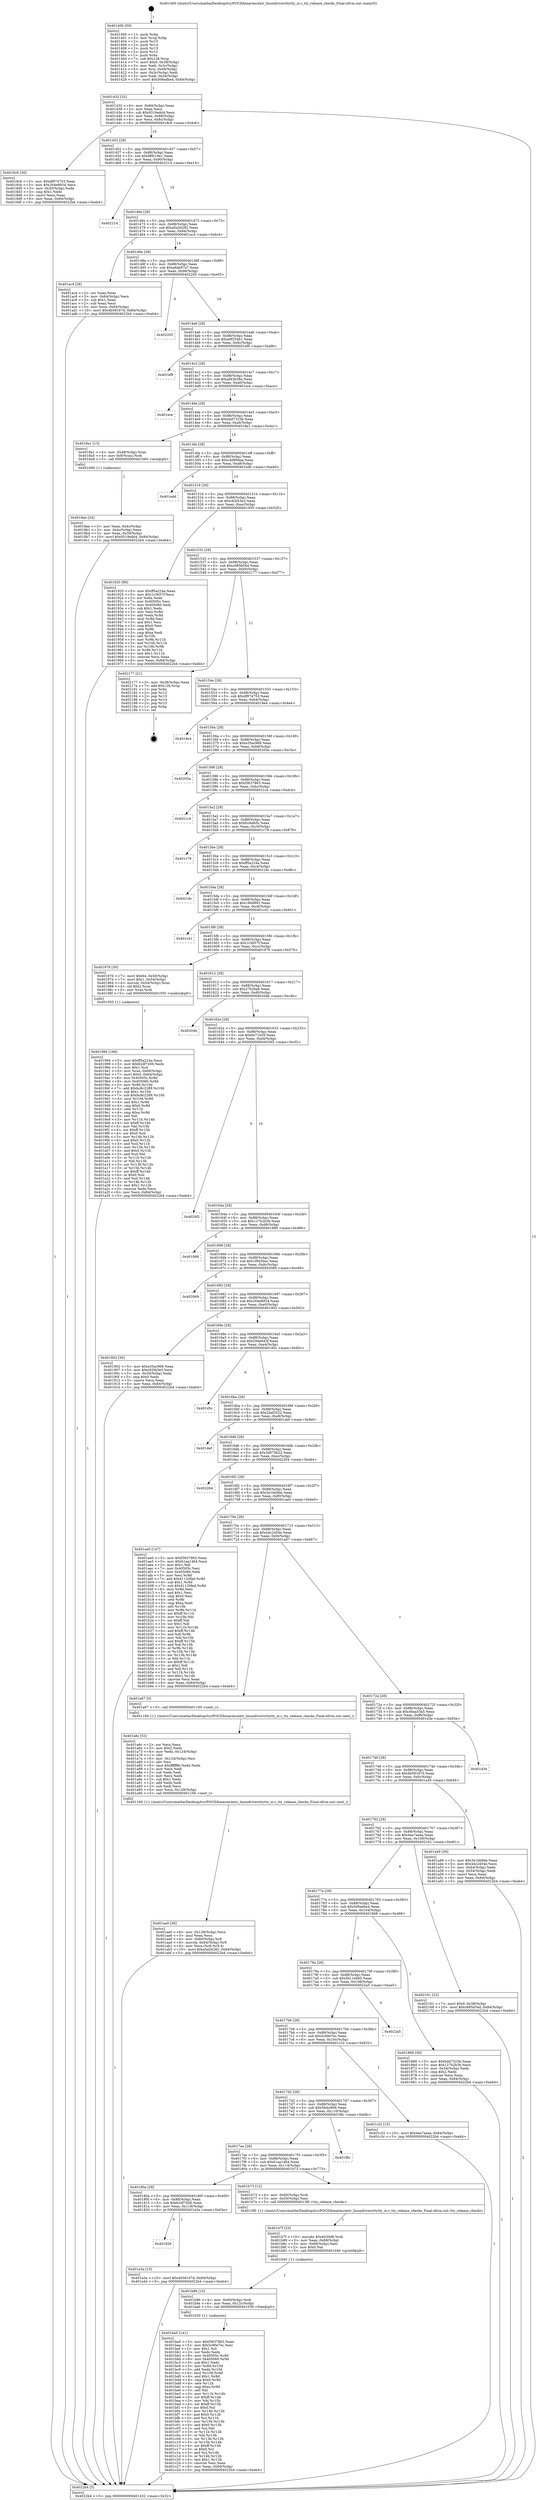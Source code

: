 digraph "0x401400" {
  label = "0x401400 (/mnt/c/Users/mathe/Desktop/tcc/POCII/binaries/extr_linuxdriversttytty_io.c_tty_release_checks_Final-ollvm.out::main(0))"
  labelloc = "t"
  node[shape=record]

  Entry [label="",width=0.3,height=0.3,shape=circle,fillcolor=black,style=filled]
  "0x401432" [label="{
     0x401432 [32]\l
     | [instrs]\l
     &nbsp;&nbsp;0x401432 \<+6\>: mov -0x84(%rbp),%eax\l
     &nbsp;&nbsp;0x401438 \<+2\>: mov %eax,%ecx\l
     &nbsp;&nbsp;0x40143a \<+6\>: sub $0x9319edd4,%ecx\l
     &nbsp;&nbsp;0x401440 \<+6\>: mov %eax,-0x88(%rbp)\l
     &nbsp;&nbsp;0x401446 \<+6\>: mov %ecx,-0x8c(%rbp)\l
     &nbsp;&nbsp;0x40144c \<+6\>: je 00000000004018c6 \<main+0x4c6\>\l
  }"]
  "0x4018c6" [label="{
     0x4018c6 [30]\l
     | [instrs]\l
     &nbsp;&nbsp;0x4018c6 \<+5\>: mov $0xdf974753,%eax\l
     &nbsp;&nbsp;0x4018cb \<+5\>: mov $0x264e8934,%ecx\l
     &nbsp;&nbsp;0x4018d0 \<+3\>: mov -0x30(%rbp),%edx\l
     &nbsp;&nbsp;0x4018d3 \<+3\>: cmp $0x1,%edx\l
     &nbsp;&nbsp;0x4018d6 \<+3\>: cmovl %ecx,%eax\l
     &nbsp;&nbsp;0x4018d9 \<+6\>: mov %eax,-0x84(%rbp)\l
     &nbsp;&nbsp;0x4018df \<+5\>: jmp 00000000004022b4 \<main+0xeb4\>\l
  }"]
  "0x401452" [label="{
     0x401452 [28]\l
     | [instrs]\l
     &nbsp;&nbsp;0x401452 \<+5\>: jmp 0000000000401457 \<main+0x57\>\l
     &nbsp;&nbsp;0x401457 \<+6\>: mov -0x88(%rbp),%eax\l
     &nbsp;&nbsp;0x40145d \<+5\>: sub $0x98fc18e1,%eax\l
     &nbsp;&nbsp;0x401462 \<+6\>: mov %eax,-0x90(%rbp)\l
     &nbsp;&nbsp;0x401468 \<+6\>: je 0000000000402214 \<main+0xe14\>\l
  }"]
  Exit [label="",width=0.3,height=0.3,shape=circle,fillcolor=black,style=filled,peripheries=2]
  "0x402214" [label="{
     0x402214\l
  }", style=dashed]
  "0x40146e" [label="{
     0x40146e [28]\l
     | [instrs]\l
     &nbsp;&nbsp;0x40146e \<+5\>: jmp 0000000000401473 \<main+0x73\>\l
     &nbsp;&nbsp;0x401473 \<+6\>: mov -0x88(%rbp),%eax\l
     &nbsp;&nbsp;0x401479 \<+5\>: sub $0xa5a54282,%eax\l
     &nbsp;&nbsp;0x40147e \<+6\>: mov %eax,-0x94(%rbp)\l
     &nbsp;&nbsp;0x401484 \<+6\>: je 0000000000401ac4 \<main+0x6c4\>\l
  }"]
  "0x401ba5" [label="{
     0x401ba5 [141]\l
     | [instrs]\l
     &nbsp;&nbsp;0x401ba5 \<+5\>: mov $0xf3637863,%eax\l
     &nbsp;&nbsp;0x401baa \<+5\>: mov $0x5c90e7ec,%esi\l
     &nbsp;&nbsp;0x401baf \<+2\>: mov $0x1,%cl\l
     &nbsp;&nbsp;0x401bb1 \<+2\>: xor %edx,%edx\l
     &nbsp;&nbsp;0x401bb3 \<+8\>: mov 0x40505c,%r8d\l
     &nbsp;&nbsp;0x401bbb \<+8\>: mov 0x405060,%r9d\l
     &nbsp;&nbsp;0x401bc3 \<+3\>: sub $0x1,%edx\l
     &nbsp;&nbsp;0x401bc6 \<+3\>: mov %r8d,%r10d\l
     &nbsp;&nbsp;0x401bc9 \<+3\>: add %edx,%r10d\l
     &nbsp;&nbsp;0x401bcc \<+4\>: imul %r10d,%r8d\l
     &nbsp;&nbsp;0x401bd0 \<+4\>: and $0x1,%r8d\l
     &nbsp;&nbsp;0x401bd4 \<+4\>: cmp $0x0,%r8d\l
     &nbsp;&nbsp;0x401bd8 \<+4\>: sete %r11b\l
     &nbsp;&nbsp;0x401bdc \<+4\>: cmp $0xa,%r9d\l
     &nbsp;&nbsp;0x401be0 \<+3\>: setl %bl\l
     &nbsp;&nbsp;0x401be3 \<+3\>: mov %r11b,%r14b\l
     &nbsp;&nbsp;0x401be6 \<+4\>: xor $0xff,%r14b\l
     &nbsp;&nbsp;0x401bea \<+3\>: mov %bl,%r15b\l
     &nbsp;&nbsp;0x401bed \<+4\>: xor $0xff,%r15b\l
     &nbsp;&nbsp;0x401bf1 \<+3\>: xor $0x0,%cl\l
     &nbsp;&nbsp;0x401bf4 \<+3\>: mov %r14b,%r12b\l
     &nbsp;&nbsp;0x401bf7 \<+4\>: and $0x0,%r12b\l
     &nbsp;&nbsp;0x401bfb \<+3\>: and %cl,%r11b\l
     &nbsp;&nbsp;0x401bfe \<+3\>: mov %r15b,%r13b\l
     &nbsp;&nbsp;0x401c01 \<+4\>: and $0x0,%r13b\l
     &nbsp;&nbsp;0x401c05 \<+2\>: and %cl,%bl\l
     &nbsp;&nbsp;0x401c07 \<+3\>: or %r11b,%r12b\l
     &nbsp;&nbsp;0x401c0a \<+3\>: or %bl,%r13b\l
     &nbsp;&nbsp;0x401c0d \<+3\>: xor %r13b,%r12b\l
     &nbsp;&nbsp;0x401c10 \<+3\>: or %r15b,%r14b\l
     &nbsp;&nbsp;0x401c13 \<+4\>: xor $0xff,%r14b\l
     &nbsp;&nbsp;0x401c17 \<+3\>: or $0x0,%cl\l
     &nbsp;&nbsp;0x401c1a \<+3\>: and %cl,%r14b\l
     &nbsp;&nbsp;0x401c1d \<+3\>: or %r14b,%r12b\l
     &nbsp;&nbsp;0x401c20 \<+4\>: test $0x1,%r12b\l
     &nbsp;&nbsp;0x401c24 \<+3\>: cmovne %esi,%eax\l
     &nbsp;&nbsp;0x401c27 \<+6\>: mov %eax,-0x84(%rbp)\l
     &nbsp;&nbsp;0x401c2d \<+5\>: jmp 00000000004022b4 \<main+0xeb4\>\l
  }"]
  "0x401ac4" [label="{
     0x401ac4 [28]\l
     | [instrs]\l
     &nbsp;&nbsp;0x401ac4 \<+2\>: xor %eax,%eax\l
     &nbsp;&nbsp;0x401ac6 \<+3\>: mov -0x64(%rbp),%ecx\l
     &nbsp;&nbsp;0x401ac9 \<+3\>: sub $0x1,%eax\l
     &nbsp;&nbsp;0x401acc \<+2\>: sub %eax,%ecx\l
     &nbsp;&nbsp;0x401ace \<+3\>: mov %ecx,-0x64(%rbp)\l
     &nbsp;&nbsp;0x401ad1 \<+10\>: movl $0x4b58167d,-0x84(%rbp)\l
     &nbsp;&nbsp;0x401adb \<+5\>: jmp 00000000004022b4 \<main+0xeb4\>\l
  }"]
  "0x40148a" [label="{
     0x40148a [28]\l
     | [instrs]\l
     &nbsp;&nbsp;0x40148a \<+5\>: jmp 000000000040148f \<main+0x8f\>\l
     &nbsp;&nbsp;0x40148f \<+6\>: mov -0x88(%rbp),%eax\l
     &nbsp;&nbsp;0x401495 \<+5\>: sub $0xa6ab97a7,%eax\l
     &nbsp;&nbsp;0x40149a \<+6\>: mov %eax,-0x98(%rbp)\l
     &nbsp;&nbsp;0x4014a0 \<+6\>: je 0000000000402205 \<main+0xe05\>\l
  }"]
  "0x401b96" [label="{
     0x401b96 [15]\l
     | [instrs]\l
     &nbsp;&nbsp;0x401b96 \<+4\>: mov -0x60(%rbp),%rdi\l
     &nbsp;&nbsp;0x401b9a \<+6\>: mov %eax,-0x12c(%rbp)\l
     &nbsp;&nbsp;0x401ba0 \<+5\>: call 0000000000401030 \<free@plt\>\l
     | [calls]\l
     &nbsp;&nbsp;0x401030 \{1\} (unknown)\l
  }"]
  "0x402205" [label="{
     0x402205\l
  }", style=dashed]
  "0x4014a6" [label="{
     0x4014a6 [28]\l
     | [instrs]\l
     &nbsp;&nbsp;0x4014a6 \<+5\>: jmp 00000000004014ab \<main+0xab\>\l
     &nbsp;&nbsp;0x4014ab \<+6\>: mov -0x88(%rbp),%eax\l
     &nbsp;&nbsp;0x4014b1 \<+5\>: sub $0xa9f254b1,%eax\l
     &nbsp;&nbsp;0x4014b6 \<+6\>: mov %eax,-0x9c(%rbp)\l
     &nbsp;&nbsp;0x4014bc \<+6\>: je 0000000000401ef9 \<main+0xaf9\>\l
  }"]
  "0x401b7f" [label="{
     0x401b7f [23]\l
     | [instrs]\l
     &nbsp;&nbsp;0x401b7f \<+10\>: movabs $0x4030d6,%rdi\l
     &nbsp;&nbsp;0x401b89 \<+3\>: mov %eax,-0x68(%rbp)\l
     &nbsp;&nbsp;0x401b8c \<+3\>: mov -0x68(%rbp),%esi\l
     &nbsp;&nbsp;0x401b8f \<+2\>: mov $0x0,%al\l
     &nbsp;&nbsp;0x401b91 \<+5\>: call 0000000000401040 \<printf@plt\>\l
     | [calls]\l
     &nbsp;&nbsp;0x401040 \{1\} (unknown)\l
  }"]
  "0x401ef9" [label="{
     0x401ef9\l
  }", style=dashed]
  "0x4014c2" [label="{
     0x4014c2 [28]\l
     | [instrs]\l
     &nbsp;&nbsp;0x4014c2 \<+5\>: jmp 00000000004014c7 \<main+0xc7\>\l
     &nbsp;&nbsp;0x4014c7 \<+6\>: mov -0x88(%rbp),%eax\l
     &nbsp;&nbsp;0x4014cd \<+5\>: sub $0xaf43b39a,%eax\l
     &nbsp;&nbsp;0x4014d2 \<+6\>: mov %eax,-0xa0(%rbp)\l
     &nbsp;&nbsp;0x4014d8 \<+6\>: je 0000000000401ece \<main+0xace\>\l
  }"]
  "0x401aa0" [label="{
     0x401aa0 [36]\l
     | [instrs]\l
     &nbsp;&nbsp;0x401aa0 \<+6\>: mov -0x128(%rbp),%ecx\l
     &nbsp;&nbsp;0x401aa6 \<+3\>: imul %eax,%ecx\l
     &nbsp;&nbsp;0x401aa9 \<+4\>: mov -0x60(%rbp),%r8\l
     &nbsp;&nbsp;0x401aad \<+4\>: movslq -0x64(%rbp),%r9\l
     &nbsp;&nbsp;0x401ab1 \<+4\>: mov %ecx,(%r8,%r9,4)\l
     &nbsp;&nbsp;0x401ab5 \<+10\>: movl $0xa5a54282,-0x84(%rbp)\l
     &nbsp;&nbsp;0x401abf \<+5\>: jmp 00000000004022b4 \<main+0xeb4\>\l
  }"]
  "0x401ece" [label="{
     0x401ece\l
  }", style=dashed]
  "0x4014de" [label="{
     0x4014de [28]\l
     | [instrs]\l
     &nbsp;&nbsp;0x4014de \<+5\>: jmp 00000000004014e3 \<main+0xe3\>\l
     &nbsp;&nbsp;0x4014e3 \<+6\>: mov -0x88(%rbp),%eax\l
     &nbsp;&nbsp;0x4014e9 \<+5\>: sub $0xbdd7323b,%eax\l
     &nbsp;&nbsp;0x4014ee \<+6\>: mov %eax,-0xa4(%rbp)\l
     &nbsp;&nbsp;0x4014f4 \<+6\>: je 00000000004018a1 \<main+0x4a1\>\l
  }"]
  "0x401a6c" [label="{
     0x401a6c [52]\l
     | [instrs]\l
     &nbsp;&nbsp;0x401a6c \<+2\>: xor %ecx,%ecx\l
     &nbsp;&nbsp;0x401a6e \<+5\>: mov $0x2,%edx\l
     &nbsp;&nbsp;0x401a73 \<+6\>: mov %edx,-0x124(%rbp)\l
     &nbsp;&nbsp;0x401a79 \<+1\>: cltd\l
     &nbsp;&nbsp;0x401a7a \<+6\>: mov -0x124(%rbp),%esi\l
     &nbsp;&nbsp;0x401a80 \<+2\>: idiv %esi\l
     &nbsp;&nbsp;0x401a82 \<+6\>: imul $0xfffffffe,%edx,%edx\l
     &nbsp;&nbsp;0x401a88 \<+2\>: mov %ecx,%edi\l
     &nbsp;&nbsp;0x401a8a \<+2\>: sub %edx,%edi\l
     &nbsp;&nbsp;0x401a8c \<+2\>: mov %ecx,%edx\l
     &nbsp;&nbsp;0x401a8e \<+3\>: sub $0x1,%edx\l
     &nbsp;&nbsp;0x401a91 \<+2\>: add %edx,%edi\l
     &nbsp;&nbsp;0x401a93 \<+2\>: sub %edi,%ecx\l
     &nbsp;&nbsp;0x401a95 \<+6\>: mov %ecx,-0x128(%rbp)\l
     &nbsp;&nbsp;0x401a9b \<+5\>: call 0000000000401160 \<next_i\>\l
     | [calls]\l
     &nbsp;&nbsp;0x401160 \{1\} (/mnt/c/Users/mathe/Desktop/tcc/POCII/binaries/extr_linuxdriversttytty_io.c_tty_release_checks_Final-ollvm.out::next_i)\l
  }"]
  "0x4018a1" [label="{
     0x4018a1 [13]\l
     | [instrs]\l
     &nbsp;&nbsp;0x4018a1 \<+4\>: mov -0x48(%rbp),%rax\l
     &nbsp;&nbsp;0x4018a5 \<+4\>: mov 0x8(%rax),%rdi\l
     &nbsp;&nbsp;0x4018a9 \<+5\>: call 0000000000401060 \<atoi@plt\>\l
     | [calls]\l
     &nbsp;&nbsp;0x401060 \{1\} (unknown)\l
  }"]
  "0x4014fa" [label="{
     0x4014fa [28]\l
     | [instrs]\l
     &nbsp;&nbsp;0x4014fa \<+5\>: jmp 00000000004014ff \<main+0xff\>\l
     &nbsp;&nbsp;0x4014ff \<+6\>: mov -0x88(%rbp),%eax\l
     &nbsp;&nbsp;0x401505 \<+5\>: sub $0xc4d99daa,%eax\l
     &nbsp;&nbsp;0x40150a \<+6\>: mov %eax,-0xa8(%rbp)\l
     &nbsp;&nbsp;0x401510 \<+6\>: je 0000000000401edd \<main+0xadd\>\l
  }"]
  "0x401826" [label="{
     0x401826\l
  }", style=dashed]
  "0x401edd" [label="{
     0x401edd\l
  }", style=dashed]
  "0x401516" [label="{
     0x401516 [28]\l
     | [instrs]\l
     &nbsp;&nbsp;0x401516 \<+5\>: jmp 000000000040151b \<main+0x11b\>\l
     &nbsp;&nbsp;0x40151b \<+6\>: mov -0x88(%rbp),%eax\l
     &nbsp;&nbsp;0x401521 \<+5\>: sub $0xc62f43e3,%eax\l
     &nbsp;&nbsp;0x401526 \<+6\>: mov %eax,-0xac(%rbp)\l
     &nbsp;&nbsp;0x40152c \<+6\>: je 0000000000401920 \<main+0x520\>\l
  }"]
  "0x401a3a" [label="{
     0x401a3a [15]\l
     | [instrs]\l
     &nbsp;&nbsp;0x401a3a \<+10\>: movl $0x4b58167d,-0x84(%rbp)\l
     &nbsp;&nbsp;0x401a44 \<+5\>: jmp 00000000004022b4 \<main+0xeb4\>\l
  }"]
  "0x401920" [label="{
     0x401920 [86]\l
     | [instrs]\l
     &nbsp;&nbsp;0x401920 \<+5\>: mov $0xff5a224a,%eax\l
     &nbsp;&nbsp;0x401925 \<+5\>: mov $0x1c3657f,%ecx\l
     &nbsp;&nbsp;0x40192a \<+2\>: xor %edx,%edx\l
     &nbsp;&nbsp;0x40192c \<+7\>: mov 0x40505c,%esi\l
     &nbsp;&nbsp;0x401933 \<+7\>: mov 0x405060,%edi\l
     &nbsp;&nbsp;0x40193a \<+3\>: sub $0x1,%edx\l
     &nbsp;&nbsp;0x40193d \<+3\>: mov %esi,%r8d\l
     &nbsp;&nbsp;0x401940 \<+3\>: add %edx,%r8d\l
     &nbsp;&nbsp;0x401943 \<+4\>: imul %r8d,%esi\l
     &nbsp;&nbsp;0x401947 \<+3\>: and $0x1,%esi\l
     &nbsp;&nbsp;0x40194a \<+3\>: cmp $0x0,%esi\l
     &nbsp;&nbsp;0x40194d \<+4\>: sete %r9b\l
     &nbsp;&nbsp;0x401951 \<+3\>: cmp $0xa,%edi\l
     &nbsp;&nbsp;0x401954 \<+4\>: setl %r10b\l
     &nbsp;&nbsp;0x401958 \<+3\>: mov %r9b,%r11b\l
     &nbsp;&nbsp;0x40195b \<+3\>: and %r10b,%r11b\l
     &nbsp;&nbsp;0x40195e \<+3\>: xor %r10b,%r9b\l
     &nbsp;&nbsp;0x401961 \<+3\>: or %r9b,%r11b\l
     &nbsp;&nbsp;0x401964 \<+4\>: test $0x1,%r11b\l
     &nbsp;&nbsp;0x401968 \<+3\>: cmovne %ecx,%eax\l
     &nbsp;&nbsp;0x40196b \<+6\>: mov %eax,-0x84(%rbp)\l
     &nbsp;&nbsp;0x401971 \<+5\>: jmp 00000000004022b4 \<main+0xeb4\>\l
  }"]
  "0x401532" [label="{
     0x401532 [28]\l
     | [instrs]\l
     &nbsp;&nbsp;0x401532 \<+5\>: jmp 0000000000401537 \<main+0x137\>\l
     &nbsp;&nbsp;0x401537 \<+6\>: mov -0x88(%rbp),%eax\l
     &nbsp;&nbsp;0x40153d \<+5\>: sub $0xc685b54d,%eax\l
     &nbsp;&nbsp;0x401542 \<+6\>: mov %eax,-0xb0(%rbp)\l
     &nbsp;&nbsp;0x401548 \<+6\>: je 0000000000402177 \<main+0xd77\>\l
  }"]
  "0x40180a" [label="{
     0x40180a [28]\l
     | [instrs]\l
     &nbsp;&nbsp;0x40180a \<+5\>: jmp 000000000040180f \<main+0x40f\>\l
     &nbsp;&nbsp;0x40180f \<+6\>: mov -0x88(%rbp),%eax\l
     &nbsp;&nbsp;0x401815 \<+5\>: sub $0x62df7456,%eax\l
     &nbsp;&nbsp;0x40181a \<+6\>: mov %eax,-0x118(%rbp)\l
     &nbsp;&nbsp;0x401820 \<+6\>: je 0000000000401a3a \<main+0x63a\>\l
  }"]
  "0x402177" [label="{
     0x402177 [21]\l
     | [instrs]\l
     &nbsp;&nbsp;0x402177 \<+3\>: mov -0x38(%rbp),%eax\l
     &nbsp;&nbsp;0x40217a \<+7\>: add $0x128,%rsp\l
     &nbsp;&nbsp;0x402181 \<+1\>: pop %rbx\l
     &nbsp;&nbsp;0x402182 \<+2\>: pop %r12\l
     &nbsp;&nbsp;0x402184 \<+2\>: pop %r13\l
     &nbsp;&nbsp;0x402186 \<+2\>: pop %r14\l
     &nbsp;&nbsp;0x402188 \<+2\>: pop %r15\l
     &nbsp;&nbsp;0x40218a \<+1\>: pop %rbp\l
     &nbsp;&nbsp;0x40218b \<+1\>: ret\l
  }"]
  "0x40154e" [label="{
     0x40154e [28]\l
     | [instrs]\l
     &nbsp;&nbsp;0x40154e \<+5\>: jmp 0000000000401553 \<main+0x153\>\l
     &nbsp;&nbsp;0x401553 \<+6\>: mov -0x88(%rbp),%eax\l
     &nbsp;&nbsp;0x401559 \<+5\>: sub $0xdf974753,%eax\l
     &nbsp;&nbsp;0x40155e \<+6\>: mov %eax,-0xb4(%rbp)\l
     &nbsp;&nbsp;0x401564 \<+6\>: je 00000000004018e4 \<main+0x4e4\>\l
  }"]
  "0x401b73" [label="{
     0x401b73 [12]\l
     | [instrs]\l
     &nbsp;&nbsp;0x401b73 \<+4\>: mov -0x60(%rbp),%rdi\l
     &nbsp;&nbsp;0x401b77 \<+3\>: mov -0x50(%rbp),%esi\l
     &nbsp;&nbsp;0x401b7a \<+5\>: call 00000000004013f0 \<tty_release_checks\>\l
     | [calls]\l
     &nbsp;&nbsp;0x4013f0 \{1\} (/mnt/c/Users/mathe/Desktop/tcc/POCII/binaries/extr_linuxdriversttytty_io.c_tty_release_checks_Final-ollvm.out::tty_release_checks)\l
  }"]
  "0x4018e4" [label="{
     0x4018e4\l
  }", style=dashed]
  "0x40156a" [label="{
     0x40156a [28]\l
     | [instrs]\l
     &nbsp;&nbsp;0x40156a \<+5\>: jmp 000000000040156f \<main+0x16f\>\l
     &nbsp;&nbsp;0x40156f \<+6\>: mov -0x88(%rbp),%eax\l
     &nbsp;&nbsp;0x401575 \<+5\>: sub $0xe35ac968,%eax\l
     &nbsp;&nbsp;0x40157a \<+6\>: mov %eax,-0xb8(%rbp)\l
     &nbsp;&nbsp;0x401580 \<+6\>: je 000000000040205a \<main+0xc5a\>\l
  }"]
  "0x4017ee" [label="{
     0x4017ee [28]\l
     | [instrs]\l
     &nbsp;&nbsp;0x4017ee \<+5\>: jmp 00000000004017f3 \<main+0x3f3\>\l
     &nbsp;&nbsp;0x4017f3 \<+6\>: mov -0x88(%rbp),%eax\l
     &nbsp;&nbsp;0x4017f9 \<+5\>: sub $0x61aa1464,%eax\l
     &nbsp;&nbsp;0x4017fe \<+6\>: mov %eax,-0x114(%rbp)\l
     &nbsp;&nbsp;0x401804 \<+6\>: je 0000000000401b73 \<main+0x773\>\l
  }"]
  "0x40205a" [label="{
     0x40205a\l
  }", style=dashed]
  "0x401586" [label="{
     0x401586 [28]\l
     | [instrs]\l
     &nbsp;&nbsp;0x401586 \<+5\>: jmp 000000000040158b \<main+0x18b\>\l
     &nbsp;&nbsp;0x40158b \<+6\>: mov -0x88(%rbp),%eax\l
     &nbsp;&nbsp;0x401591 \<+5\>: sub $0xf3637863,%eax\l
     &nbsp;&nbsp;0x401596 \<+6\>: mov %eax,-0xbc(%rbp)\l
     &nbsp;&nbsp;0x40159c \<+6\>: je 00000000004021c4 \<main+0xdc4\>\l
  }"]
  "0x401f8c" [label="{
     0x401f8c\l
  }", style=dashed]
  "0x4021c4" [label="{
     0x4021c4\l
  }", style=dashed]
  "0x4015a2" [label="{
     0x4015a2 [28]\l
     | [instrs]\l
     &nbsp;&nbsp;0x4015a2 \<+5\>: jmp 00000000004015a7 \<main+0x1a7\>\l
     &nbsp;&nbsp;0x4015a7 \<+6\>: mov -0x88(%rbp),%eax\l
     &nbsp;&nbsp;0x4015ad \<+5\>: sub $0xfcc6db5c,%eax\l
     &nbsp;&nbsp;0x4015b2 \<+6\>: mov %eax,-0xc0(%rbp)\l
     &nbsp;&nbsp;0x4015b8 \<+6\>: je 0000000000401c79 \<main+0x879\>\l
  }"]
  "0x4017d2" [label="{
     0x4017d2 [28]\l
     | [instrs]\l
     &nbsp;&nbsp;0x4017d2 \<+5\>: jmp 00000000004017d7 \<main+0x3d7\>\l
     &nbsp;&nbsp;0x4017d7 \<+6\>: mov -0x88(%rbp),%eax\l
     &nbsp;&nbsp;0x4017dd \<+5\>: sub $0x5fa4c806,%eax\l
     &nbsp;&nbsp;0x4017e2 \<+6\>: mov %eax,-0x110(%rbp)\l
     &nbsp;&nbsp;0x4017e8 \<+6\>: je 0000000000401f8c \<main+0xb8c\>\l
  }"]
  "0x401c79" [label="{
     0x401c79\l
  }", style=dashed]
  "0x4015be" [label="{
     0x4015be [28]\l
     | [instrs]\l
     &nbsp;&nbsp;0x4015be \<+5\>: jmp 00000000004015c3 \<main+0x1c3\>\l
     &nbsp;&nbsp;0x4015c3 \<+6\>: mov -0x88(%rbp),%eax\l
     &nbsp;&nbsp;0x4015c9 \<+5\>: sub $0xff5a224a,%eax\l
     &nbsp;&nbsp;0x4015ce \<+6\>: mov %eax,-0xc4(%rbp)\l
     &nbsp;&nbsp;0x4015d4 \<+6\>: je 000000000040218c \<main+0xd8c\>\l
  }"]
  "0x401c32" [label="{
     0x401c32 [15]\l
     | [instrs]\l
     &nbsp;&nbsp;0x401c32 \<+10\>: movl $0x4ea7aeea,-0x84(%rbp)\l
     &nbsp;&nbsp;0x401c3c \<+5\>: jmp 00000000004022b4 \<main+0xeb4\>\l
  }"]
  "0x40218c" [label="{
     0x40218c\l
  }", style=dashed]
  "0x4015da" [label="{
     0x4015da [28]\l
     | [instrs]\l
     &nbsp;&nbsp;0x4015da \<+5\>: jmp 00000000004015df \<main+0x1df\>\l
     &nbsp;&nbsp;0x4015df \<+6\>: mov -0x88(%rbp),%eax\l
     &nbsp;&nbsp;0x4015e5 \<+5\>: sub $0x186d891,%eax\l
     &nbsp;&nbsp;0x4015ea \<+6\>: mov %eax,-0xc8(%rbp)\l
     &nbsp;&nbsp;0x4015f0 \<+6\>: je 0000000000401c41 \<main+0x841\>\l
  }"]
  "0x4017b6" [label="{
     0x4017b6 [28]\l
     | [instrs]\l
     &nbsp;&nbsp;0x4017b6 \<+5\>: jmp 00000000004017bb \<main+0x3bb\>\l
     &nbsp;&nbsp;0x4017bb \<+6\>: mov -0x88(%rbp),%eax\l
     &nbsp;&nbsp;0x4017c1 \<+5\>: sub $0x5c90e7ec,%eax\l
     &nbsp;&nbsp;0x4017c6 \<+6\>: mov %eax,-0x10c(%rbp)\l
     &nbsp;&nbsp;0x4017cc \<+6\>: je 0000000000401c32 \<main+0x832\>\l
  }"]
  "0x401c41" [label="{
     0x401c41\l
  }", style=dashed]
  "0x4015f6" [label="{
     0x4015f6 [28]\l
     | [instrs]\l
     &nbsp;&nbsp;0x4015f6 \<+5\>: jmp 00000000004015fb \<main+0x1fb\>\l
     &nbsp;&nbsp;0x4015fb \<+6\>: mov -0x88(%rbp),%eax\l
     &nbsp;&nbsp;0x401601 \<+5\>: sub $0x1c3657f,%eax\l
     &nbsp;&nbsp;0x401606 \<+6\>: mov %eax,-0xcc(%rbp)\l
     &nbsp;&nbsp;0x40160c \<+6\>: je 0000000000401976 \<main+0x576\>\l
  }"]
  "0x4022a5" [label="{
     0x4022a5\l
  }", style=dashed]
  "0x401976" [label="{
     0x401976 [30]\l
     | [instrs]\l
     &nbsp;&nbsp;0x401976 \<+7\>: movl $0x64,-0x50(%rbp)\l
     &nbsp;&nbsp;0x40197d \<+7\>: movl $0x1,-0x54(%rbp)\l
     &nbsp;&nbsp;0x401984 \<+4\>: movslq -0x54(%rbp),%rax\l
     &nbsp;&nbsp;0x401988 \<+4\>: shl $0x2,%rax\l
     &nbsp;&nbsp;0x40198c \<+3\>: mov %rax,%rdi\l
     &nbsp;&nbsp;0x40198f \<+5\>: call 0000000000401050 \<malloc@plt\>\l
     | [calls]\l
     &nbsp;&nbsp;0x401050 \{1\} (unknown)\l
  }"]
  "0x401612" [label="{
     0x401612 [28]\l
     | [instrs]\l
     &nbsp;&nbsp;0x401612 \<+5\>: jmp 0000000000401617 \<main+0x217\>\l
     &nbsp;&nbsp;0x401617 \<+6\>: mov -0x88(%rbp),%eax\l
     &nbsp;&nbsp;0x40161d \<+5\>: sub $0x27b26a6,%eax\l
     &nbsp;&nbsp;0x401622 \<+6\>: mov %eax,-0xd0(%rbp)\l
     &nbsp;&nbsp;0x401628 \<+6\>: je 000000000040204b \<main+0xc4b\>\l
  }"]
  "0x401994" [label="{
     0x401994 [166]\l
     | [instrs]\l
     &nbsp;&nbsp;0x401994 \<+5\>: mov $0xff5a224a,%ecx\l
     &nbsp;&nbsp;0x401999 \<+5\>: mov $0x62df7456,%edx\l
     &nbsp;&nbsp;0x40199e \<+3\>: mov $0x1,%sil\l
     &nbsp;&nbsp;0x4019a1 \<+4\>: mov %rax,-0x60(%rbp)\l
     &nbsp;&nbsp;0x4019a5 \<+7\>: movl $0x0,-0x64(%rbp)\l
     &nbsp;&nbsp;0x4019ac \<+8\>: mov 0x40505c,%r8d\l
     &nbsp;&nbsp;0x4019b4 \<+8\>: mov 0x405060,%r9d\l
     &nbsp;&nbsp;0x4019bc \<+3\>: mov %r8d,%r10d\l
     &nbsp;&nbsp;0x4019bf \<+7\>: add $0xbc8c2289,%r10d\l
     &nbsp;&nbsp;0x4019c6 \<+4\>: sub $0x1,%r10d\l
     &nbsp;&nbsp;0x4019ca \<+7\>: sub $0xbc8c2289,%r10d\l
     &nbsp;&nbsp;0x4019d1 \<+4\>: imul %r10d,%r8d\l
     &nbsp;&nbsp;0x4019d5 \<+4\>: and $0x1,%r8d\l
     &nbsp;&nbsp;0x4019d9 \<+4\>: cmp $0x0,%r8d\l
     &nbsp;&nbsp;0x4019dd \<+4\>: sete %r11b\l
     &nbsp;&nbsp;0x4019e1 \<+4\>: cmp $0xa,%r9d\l
     &nbsp;&nbsp;0x4019e5 \<+3\>: setl %bl\l
     &nbsp;&nbsp;0x4019e8 \<+3\>: mov %r11b,%r14b\l
     &nbsp;&nbsp;0x4019eb \<+4\>: xor $0xff,%r14b\l
     &nbsp;&nbsp;0x4019ef \<+3\>: mov %bl,%r15b\l
     &nbsp;&nbsp;0x4019f2 \<+4\>: xor $0xff,%r15b\l
     &nbsp;&nbsp;0x4019f6 \<+4\>: xor $0x0,%sil\l
     &nbsp;&nbsp;0x4019fa \<+3\>: mov %r14b,%r12b\l
     &nbsp;&nbsp;0x4019fd \<+4\>: and $0x0,%r12b\l
     &nbsp;&nbsp;0x401a01 \<+3\>: and %sil,%r11b\l
     &nbsp;&nbsp;0x401a04 \<+3\>: mov %r15b,%r13b\l
     &nbsp;&nbsp;0x401a07 \<+4\>: and $0x0,%r13b\l
     &nbsp;&nbsp;0x401a0b \<+3\>: and %sil,%bl\l
     &nbsp;&nbsp;0x401a0e \<+3\>: or %r11b,%r12b\l
     &nbsp;&nbsp;0x401a11 \<+3\>: or %bl,%r13b\l
     &nbsp;&nbsp;0x401a14 \<+3\>: xor %r13b,%r12b\l
     &nbsp;&nbsp;0x401a17 \<+3\>: or %r15b,%r14b\l
     &nbsp;&nbsp;0x401a1a \<+4\>: xor $0xff,%r14b\l
     &nbsp;&nbsp;0x401a1e \<+4\>: or $0x0,%sil\l
     &nbsp;&nbsp;0x401a22 \<+3\>: and %sil,%r14b\l
     &nbsp;&nbsp;0x401a25 \<+3\>: or %r14b,%r12b\l
     &nbsp;&nbsp;0x401a28 \<+4\>: test $0x1,%r12b\l
     &nbsp;&nbsp;0x401a2c \<+3\>: cmovne %edx,%ecx\l
     &nbsp;&nbsp;0x401a2f \<+6\>: mov %ecx,-0x84(%rbp)\l
     &nbsp;&nbsp;0x401a35 \<+5\>: jmp 00000000004022b4 \<main+0xeb4\>\l
  }"]
  "0x40204b" [label="{
     0x40204b\l
  }", style=dashed]
  "0x40162e" [label="{
     0x40162e [28]\l
     | [instrs]\l
     &nbsp;&nbsp;0x40162e \<+5\>: jmp 0000000000401633 \<main+0x233\>\l
     &nbsp;&nbsp;0x401633 \<+6\>: mov -0x88(%rbp),%eax\l
     &nbsp;&nbsp;0x401639 \<+5\>: sub $0x6e71b59,%eax\l
     &nbsp;&nbsp;0x40163e \<+6\>: mov %eax,-0xd4(%rbp)\l
     &nbsp;&nbsp;0x401644 \<+6\>: je 00000000004020f2 \<main+0xcf2\>\l
  }"]
  "0x4018ae" [label="{
     0x4018ae [24]\l
     | [instrs]\l
     &nbsp;&nbsp;0x4018ae \<+3\>: mov %eax,-0x4c(%rbp)\l
     &nbsp;&nbsp;0x4018b1 \<+3\>: mov -0x4c(%rbp),%eax\l
     &nbsp;&nbsp;0x4018b4 \<+3\>: mov %eax,-0x30(%rbp)\l
     &nbsp;&nbsp;0x4018b7 \<+10\>: movl $0x9319edd4,-0x84(%rbp)\l
     &nbsp;&nbsp;0x4018c1 \<+5\>: jmp 00000000004022b4 \<main+0xeb4\>\l
  }"]
  "0x4020f2" [label="{
     0x4020f2\l
  }", style=dashed]
  "0x40164a" [label="{
     0x40164a [28]\l
     | [instrs]\l
     &nbsp;&nbsp;0x40164a \<+5\>: jmp 000000000040164f \<main+0x24f\>\l
     &nbsp;&nbsp;0x40164f \<+6\>: mov -0x88(%rbp),%eax\l
     &nbsp;&nbsp;0x401655 \<+5\>: sub $0x127b2b3b,%eax\l
     &nbsp;&nbsp;0x40165a \<+6\>: mov %eax,-0xd8(%rbp)\l
     &nbsp;&nbsp;0x401660 \<+6\>: je 0000000000401886 \<main+0x486\>\l
  }"]
  "0x401400" [label="{
     0x401400 [50]\l
     | [instrs]\l
     &nbsp;&nbsp;0x401400 \<+1\>: push %rbp\l
     &nbsp;&nbsp;0x401401 \<+3\>: mov %rsp,%rbp\l
     &nbsp;&nbsp;0x401404 \<+2\>: push %r15\l
     &nbsp;&nbsp;0x401406 \<+2\>: push %r14\l
     &nbsp;&nbsp;0x401408 \<+2\>: push %r13\l
     &nbsp;&nbsp;0x40140a \<+2\>: push %r12\l
     &nbsp;&nbsp;0x40140c \<+1\>: push %rbx\l
     &nbsp;&nbsp;0x40140d \<+7\>: sub $0x128,%rsp\l
     &nbsp;&nbsp;0x401414 \<+7\>: movl $0x0,-0x38(%rbp)\l
     &nbsp;&nbsp;0x40141b \<+3\>: mov %edi,-0x3c(%rbp)\l
     &nbsp;&nbsp;0x40141e \<+4\>: mov %rsi,-0x48(%rbp)\l
     &nbsp;&nbsp;0x401422 \<+3\>: mov -0x3c(%rbp),%edi\l
     &nbsp;&nbsp;0x401425 \<+3\>: mov %edi,-0x34(%rbp)\l
     &nbsp;&nbsp;0x401428 \<+10\>: movl $0x506edbe4,-0x84(%rbp)\l
  }"]
  "0x401886" [label="{
     0x401886\l
  }", style=dashed]
  "0x401666" [label="{
     0x401666 [28]\l
     | [instrs]\l
     &nbsp;&nbsp;0x401666 \<+5\>: jmp 000000000040166b \<main+0x26b\>\l
     &nbsp;&nbsp;0x40166b \<+6\>: mov -0x88(%rbp),%eax\l
     &nbsp;&nbsp;0x401671 \<+5\>: sub $0x1f945bac,%eax\l
     &nbsp;&nbsp;0x401676 \<+6\>: mov %eax,-0xdc(%rbp)\l
     &nbsp;&nbsp;0x40167c \<+6\>: je 0000000000402069 \<main+0xc69\>\l
  }"]
  "0x4022b4" [label="{
     0x4022b4 [5]\l
     | [instrs]\l
     &nbsp;&nbsp;0x4022b4 \<+5\>: jmp 0000000000401432 \<main+0x32\>\l
  }"]
  "0x402069" [label="{
     0x402069\l
  }", style=dashed]
  "0x401682" [label="{
     0x401682 [28]\l
     | [instrs]\l
     &nbsp;&nbsp;0x401682 \<+5\>: jmp 0000000000401687 \<main+0x287\>\l
     &nbsp;&nbsp;0x401687 \<+6\>: mov -0x88(%rbp),%eax\l
     &nbsp;&nbsp;0x40168d \<+5\>: sub $0x264e8934,%eax\l
     &nbsp;&nbsp;0x401692 \<+6\>: mov %eax,-0xe0(%rbp)\l
     &nbsp;&nbsp;0x401698 \<+6\>: je 0000000000401902 \<main+0x502\>\l
  }"]
  "0x40179a" [label="{
     0x40179a [28]\l
     | [instrs]\l
     &nbsp;&nbsp;0x40179a \<+5\>: jmp 000000000040179f \<main+0x39f\>\l
     &nbsp;&nbsp;0x40179f \<+6\>: mov -0x88(%rbp),%eax\l
     &nbsp;&nbsp;0x4017a5 \<+5\>: sub $0x5b11eb60,%eax\l
     &nbsp;&nbsp;0x4017aa \<+6\>: mov %eax,-0x108(%rbp)\l
     &nbsp;&nbsp;0x4017b0 \<+6\>: je 00000000004022a5 \<main+0xea5\>\l
  }"]
  "0x401902" [label="{
     0x401902 [30]\l
     | [instrs]\l
     &nbsp;&nbsp;0x401902 \<+5\>: mov $0xe35ac968,%eax\l
     &nbsp;&nbsp;0x401907 \<+5\>: mov $0xc62f43e3,%ecx\l
     &nbsp;&nbsp;0x40190c \<+3\>: mov -0x30(%rbp),%edx\l
     &nbsp;&nbsp;0x40190f \<+3\>: cmp $0x0,%edx\l
     &nbsp;&nbsp;0x401912 \<+3\>: cmove %ecx,%eax\l
     &nbsp;&nbsp;0x401915 \<+6\>: mov %eax,-0x84(%rbp)\l
     &nbsp;&nbsp;0x40191b \<+5\>: jmp 00000000004022b4 \<main+0xeb4\>\l
  }"]
  "0x40169e" [label="{
     0x40169e [28]\l
     | [instrs]\l
     &nbsp;&nbsp;0x40169e \<+5\>: jmp 00000000004016a3 \<main+0x2a3\>\l
     &nbsp;&nbsp;0x4016a3 \<+6\>: mov -0x88(%rbp),%eax\l
     &nbsp;&nbsp;0x4016a9 \<+5\>: sub $0x294e643f,%eax\l
     &nbsp;&nbsp;0x4016ae \<+6\>: mov %eax,-0xe4(%rbp)\l
     &nbsp;&nbsp;0x4016b4 \<+6\>: je 0000000000401d5c \<main+0x95c\>\l
  }"]
  "0x401868" [label="{
     0x401868 [30]\l
     | [instrs]\l
     &nbsp;&nbsp;0x401868 \<+5\>: mov $0xbdd7323b,%eax\l
     &nbsp;&nbsp;0x40186d \<+5\>: mov $0x127b2b3b,%ecx\l
     &nbsp;&nbsp;0x401872 \<+3\>: mov -0x34(%rbp),%edx\l
     &nbsp;&nbsp;0x401875 \<+3\>: cmp $0x2,%edx\l
     &nbsp;&nbsp;0x401878 \<+3\>: cmovne %ecx,%eax\l
     &nbsp;&nbsp;0x40187b \<+6\>: mov %eax,-0x84(%rbp)\l
     &nbsp;&nbsp;0x401881 \<+5\>: jmp 00000000004022b4 \<main+0xeb4\>\l
  }"]
  "0x401d5c" [label="{
     0x401d5c\l
  }", style=dashed]
  "0x4016ba" [label="{
     0x4016ba [28]\l
     | [instrs]\l
     &nbsp;&nbsp;0x4016ba \<+5\>: jmp 00000000004016bf \<main+0x2bf\>\l
     &nbsp;&nbsp;0x4016bf \<+6\>: mov -0x88(%rbp),%eax\l
     &nbsp;&nbsp;0x4016c5 \<+5\>: sub $0x2daf3522,%eax\l
     &nbsp;&nbsp;0x4016ca \<+6\>: mov %eax,-0xe8(%rbp)\l
     &nbsp;&nbsp;0x4016d0 \<+6\>: je 0000000000401def \<main+0x9ef\>\l
  }"]
  "0x40177e" [label="{
     0x40177e [28]\l
     | [instrs]\l
     &nbsp;&nbsp;0x40177e \<+5\>: jmp 0000000000401783 \<main+0x383\>\l
     &nbsp;&nbsp;0x401783 \<+6\>: mov -0x88(%rbp),%eax\l
     &nbsp;&nbsp;0x401789 \<+5\>: sub $0x506edbe4,%eax\l
     &nbsp;&nbsp;0x40178e \<+6\>: mov %eax,-0x104(%rbp)\l
     &nbsp;&nbsp;0x401794 \<+6\>: je 0000000000401868 \<main+0x468\>\l
  }"]
  "0x401def" [label="{
     0x401def\l
  }", style=dashed]
  "0x4016d6" [label="{
     0x4016d6 [28]\l
     | [instrs]\l
     &nbsp;&nbsp;0x4016d6 \<+5\>: jmp 00000000004016db \<main+0x2db\>\l
     &nbsp;&nbsp;0x4016db \<+6\>: mov -0x88(%rbp),%eax\l
     &nbsp;&nbsp;0x4016e1 \<+5\>: sub $0x3d070b22,%eax\l
     &nbsp;&nbsp;0x4016e6 \<+6\>: mov %eax,-0xec(%rbp)\l
     &nbsp;&nbsp;0x4016ec \<+6\>: je 0000000000402264 \<main+0xe64\>\l
  }"]
  "0x402161" [label="{
     0x402161 [22]\l
     | [instrs]\l
     &nbsp;&nbsp;0x402161 \<+7\>: movl $0x0,-0x38(%rbp)\l
     &nbsp;&nbsp;0x402168 \<+10\>: movl $0xc685b54d,-0x84(%rbp)\l
     &nbsp;&nbsp;0x402172 \<+5\>: jmp 00000000004022b4 \<main+0xeb4\>\l
  }"]
  "0x402264" [label="{
     0x402264\l
  }", style=dashed]
  "0x4016f2" [label="{
     0x4016f2 [28]\l
     | [instrs]\l
     &nbsp;&nbsp;0x4016f2 \<+5\>: jmp 00000000004016f7 \<main+0x2f7\>\l
     &nbsp;&nbsp;0x4016f7 \<+6\>: mov -0x88(%rbp),%eax\l
     &nbsp;&nbsp;0x4016fd \<+5\>: sub $0x3e1bb9de,%eax\l
     &nbsp;&nbsp;0x401702 \<+6\>: mov %eax,-0xf0(%rbp)\l
     &nbsp;&nbsp;0x401708 \<+6\>: je 0000000000401ae0 \<main+0x6e0\>\l
  }"]
  "0x401762" [label="{
     0x401762 [28]\l
     | [instrs]\l
     &nbsp;&nbsp;0x401762 \<+5\>: jmp 0000000000401767 \<main+0x367\>\l
     &nbsp;&nbsp;0x401767 \<+6\>: mov -0x88(%rbp),%eax\l
     &nbsp;&nbsp;0x40176d \<+5\>: sub $0x4ea7aeea,%eax\l
     &nbsp;&nbsp;0x401772 \<+6\>: mov %eax,-0x100(%rbp)\l
     &nbsp;&nbsp;0x401778 \<+6\>: je 0000000000402161 \<main+0xd61\>\l
  }"]
  "0x401ae0" [label="{
     0x401ae0 [147]\l
     | [instrs]\l
     &nbsp;&nbsp;0x401ae0 \<+5\>: mov $0xf3637863,%eax\l
     &nbsp;&nbsp;0x401ae5 \<+5\>: mov $0x61aa1464,%ecx\l
     &nbsp;&nbsp;0x401aea \<+2\>: mov $0x1,%dl\l
     &nbsp;&nbsp;0x401aec \<+7\>: mov 0x40505c,%esi\l
     &nbsp;&nbsp;0x401af3 \<+7\>: mov 0x405060,%edi\l
     &nbsp;&nbsp;0x401afa \<+3\>: mov %esi,%r8d\l
     &nbsp;&nbsp;0x401afd \<+7\>: add $0x41120fad,%r8d\l
     &nbsp;&nbsp;0x401b04 \<+4\>: sub $0x1,%r8d\l
     &nbsp;&nbsp;0x401b08 \<+7\>: sub $0x41120fad,%r8d\l
     &nbsp;&nbsp;0x401b0f \<+4\>: imul %r8d,%esi\l
     &nbsp;&nbsp;0x401b13 \<+3\>: and $0x1,%esi\l
     &nbsp;&nbsp;0x401b16 \<+3\>: cmp $0x0,%esi\l
     &nbsp;&nbsp;0x401b19 \<+4\>: sete %r9b\l
     &nbsp;&nbsp;0x401b1d \<+3\>: cmp $0xa,%edi\l
     &nbsp;&nbsp;0x401b20 \<+4\>: setl %r10b\l
     &nbsp;&nbsp;0x401b24 \<+3\>: mov %r9b,%r11b\l
     &nbsp;&nbsp;0x401b27 \<+4\>: xor $0xff,%r11b\l
     &nbsp;&nbsp;0x401b2b \<+3\>: mov %r10b,%bl\l
     &nbsp;&nbsp;0x401b2e \<+3\>: xor $0xff,%bl\l
     &nbsp;&nbsp;0x401b31 \<+3\>: xor $0x1,%dl\l
     &nbsp;&nbsp;0x401b34 \<+3\>: mov %r11b,%r14b\l
     &nbsp;&nbsp;0x401b37 \<+4\>: and $0xff,%r14b\l
     &nbsp;&nbsp;0x401b3b \<+3\>: and %dl,%r9b\l
     &nbsp;&nbsp;0x401b3e \<+3\>: mov %bl,%r15b\l
     &nbsp;&nbsp;0x401b41 \<+4\>: and $0xff,%r15b\l
     &nbsp;&nbsp;0x401b45 \<+3\>: and %dl,%r10b\l
     &nbsp;&nbsp;0x401b48 \<+3\>: or %r9b,%r14b\l
     &nbsp;&nbsp;0x401b4b \<+3\>: or %r10b,%r15b\l
     &nbsp;&nbsp;0x401b4e \<+3\>: xor %r15b,%r14b\l
     &nbsp;&nbsp;0x401b51 \<+3\>: or %bl,%r11b\l
     &nbsp;&nbsp;0x401b54 \<+4\>: xor $0xff,%r11b\l
     &nbsp;&nbsp;0x401b58 \<+3\>: or $0x1,%dl\l
     &nbsp;&nbsp;0x401b5b \<+3\>: and %dl,%r11b\l
     &nbsp;&nbsp;0x401b5e \<+3\>: or %r11b,%r14b\l
     &nbsp;&nbsp;0x401b61 \<+4\>: test $0x1,%r14b\l
     &nbsp;&nbsp;0x401b65 \<+3\>: cmovne %ecx,%eax\l
     &nbsp;&nbsp;0x401b68 \<+6\>: mov %eax,-0x84(%rbp)\l
     &nbsp;&nbsp;0x401b6e \<+5\>: jmp 00000000004022b4 \<main+0xeb4\>\l
  }"]
  "0x40170e" [label="{
     0x40170e [28]\l
     | [instrs]\l
     &nbsp;&nbsp;0x40170e \<+5\>: jmp 0000000000401713 \<main+0x313\>\l
     &nbsp;&nbsp;0x401713 \<+6\>: mov -0x88(%rbp),%eax\l
     &nbsp;&nbsp;0x401719 \<+5\>: sub $0x44c2454e,%eax\l
     &nbsp;&nbsp;0x40171e \<+6\>: mov %eax,-0xf4(%rbp)\l
     &nbsp;&nbsp;0x401724 \<+6\>: je 0000000000401a67 \<main+0x667\>\l
  }"]
  "0x401a49" [label="{
     0x401a49 [30]\l
     | [instrs]\l
     &nbsp;&nbsp;0x401a49 \<+5\>: mov $0x3e1bb9de,%eax\l
     &nbsp;&nbsp;0x401a4e \<+5\>: mov $0x44c2454e,%ecx\l
     &nbsp;&nbsp;0x401a53 \<+3\>: mov -0x64(%rbp),%edx\l
     &nbsp;&nbsp;0x401a56 \<+3\>: cmp -0x54(%rbp),%edx\l
     &nbsp;&nbsp;0x401a59 \<+3\>: cmovl %ecx,%eax\l
     &nbsp;&nbsp;0x401a5c \<+6\>: mov %eax,-0x84(%rbp)\l
     &nbsp;&nbsp;0x401a62 \<+5\>: jmp 00000000004022b4 \<main+0xeb4\>\l
  }"]
  "0x401a67" [label="{
     0x401a67 [5]\l
     | [instrs]\l
     &nbsp;&nbsp;0x401a67 \<+5\>: call 0000000000401160 \<next_i\>\l
     | [calls]\l
     &nbsp;&nbsp;0x401160 \{1\} (/mnt/c/Users/mathe/Desktop/tcc/POCII/binaries/extr_linuxdriversttytty_io.c_tty_release_checks_Final-ollvm.out::next_i)\l
  }"]
  "0x40172a" [label="{
     0x40172a [28]\l
     | [instrs]\l
     &nbsp;&nbsp;0x40172a \<+5\>: jmp 000000000040172f \<main+0x32f\>\l
     &nbsp;&nbsp;0x40172f \<+6\>: mov -0x88(%rbp),%eax\l
     &nbsp;&nbsp;0x401735 \<+5\>: sub $0x46aa53a5,%eax\l
     &nbsp;&nbsp;0x40173a \<+6\>: mov %eax,-0xf8(%rbp)\l
     &nbsp;&nbsp;0x401740 \<+6\>: je 0000000000401d3e \<main+0x93e\>\l
  }"]
  "0x401746" [label="{
     0x401746 [28]\l
     | [instrs]\l
     &nbsp;&nbsp;0x401746 \<+5\>: jmp 000000000040174b \<main+0x34b\>\l
     &nbsp;&nbsp;0x40174b \<+6\>: mov -0x88(%rbp),%eax\l
     &nbsp;&nbsp;0x401751 \<+5\>: sub $0x4b58167d,%eax\l
     &nbsp;&nbsp;0x401756 \<+6\>: mov %eax,-0xfc(%rbp)\l
     &nbsp;&nbsp;0x40175c \<+6\>: je 0000000000401a49 \<main+0x649\>\l
  }"]
  "0x401d3e" [label="{
     0x401d3e\l
  }", style=dashed]
  Entry -> "0x401400" [label=" 1"]
  "0x401432" -> "0x4018c6" [label=" 1"]
  "0x401432" -> "0x401452" [label=" 15"]
  "0x402177" -> Exit [label=" 1"]
  "0x401452" -> "0x402214" [label=" 0"]
  "0x401452" -> "0x40146e" [label=" 15"]
  "0x402161" -> "0x4022b4" [label=" 1"]
  "0x40146e" -> "0x401ac4" [label=" 1"]
  "0x40146e" -> "0x40148a" [label=" 14"]
  "0x401c32" -> "0x4022b4" [label=" 1"]
  "0x40148a" -> "0x402205" [label=" 0"]
  "0x40148a" -> "0x4014a6" [label=" 14"]
  "0x401ba5" -> "0x4022b4" [label=" 1"]
  "0x4014a6" -> "0x401ef9" [label=" 0"]
  "0x4014a6" -> "0x4014c2" [label=" 14"]
  "0x401b96" -> "0x401ba5" [label=" 1"]
  "0x4014c2" -> "0x401ece" [label=" 0"]
  "0x4014c2" -> "0x4014de" [label=" 14"]
  "0x401b7f" -> "0x401b96" [label=" 1"]
  "0x4014de" -> "0x4018a1" [label=" 1"]
  "0x4014de" -> "0x4014fa" [label=" 13"]
  "0x401b73" -> "0x401b7f" [label=" 1"]
  "0x4014fa" -> "0x401edd" [label=" 0"]
  "0x4014fa" -> "0x401516" [label=" 13"]
  "0x401ae0" -> "0x4022b4" [label=" 1"]
  "0x401516" -> "0x401920" [label=" 1"]
  "0x401516" -> "0x401532" [label=" 12"]
  "0x401ac4" -> "0x4022b4" [label=" 1"]
  "0x401532" -> "0x402177" [label=" 1"]
  "0x401532" -> "0x40154e" [label=" 11"]
  "0x401a6c" -> "0x401aa0" [label=" 1"]
  "0x40154e" -> "0x4018e4" [label=" 0"]
  "0x40154e" -> "0x40156a" [label=" 11"]
  "0x401a67" -> "0x401a6c" [label=" 1"]
  "0x40156a" -> "0x40205a" [label=" 0"]
  "0x40156a" -> "0x401586" [label=" 11"]
  "0x401a3a" -> "0x4022b4" [label=" 1"]
  "0x401586" -> "0x4021c4" [label=" 0"]
  "0x401586" -> "0x4015a2" [label=" 11"]
  "0x40180a" -> "0x401826" [label=" 0"]
  "0x4015a2" -> "0x401c79" [label=" 0"]
  "0x4015a2" -> "0x4015be" [label=" 11"]
  "0x401aa0" -> "0x4022b4" [label=" 1"]
  "0x4015be" -> "0x40218c" [label=" 0"]
  "0x4015be" -> "0x4015da" [label=" 11"]
  "0x4017ee" -> "0x40180a" [label=" 1"]
  "0x4015da" -> "0x401c41" [label=" 0"]
  "0x4015da" -> "0x4015f6" [label=" 11"]
  "0x401a49" -> "0x4022b4" [label=" 2"]
  "0x4015f6" -> "0x401976" [label=" 1"]
  "0x4015f6" -> "0x401612" [label=" 10"]
  "0x4017d2" -> "0x4017ee" [label=" 2"]
  "0x401612" -> "0x40204b" [label=" 0"]
  "0x401612" -> "0x40162e" [label=" 10"]
  "0x40180a" -> "0x401a3a" [label=" 1"]
  "0x40162e" -> "0x4020f2" [label=" 0"]
  "0x40162e" -> "0x40164a" [label=" 10"]
  "0x4017b6" -> "0x4017d2" [label=" 2"]
  "0x40164a" -> "0x401886" [label=" 0"]
  "0x40164a" -> "0x401666" [label=" 10"]
  "0x4017b6" -> "0x401c32" [label=" 1"]
  "0x401666" -> "0x402069" [label=" 0"]
  "0x401666" -> "0x401682" [label=" 10"]
  "0x4017ee" -> "0x401b73" [label=" 1"]
  "0x401682" -> "0x401902" [label=" 1"]
  "0x401682" -> "0x40169e" [label=" 9"]
  "0x40179a" -> "0x4017b6" [label=" 3"]
  "0x40169e" -> "0x401d5c" [label=" 0"]
  "0x40169e" -> "0x4016ba" [label=" 9"]
  "0x40179a" -> "0x4022a5" [label=" 0"]
  "0x4016ba" -> "0x401def" [label=" 0"]
  "0x4016ba" -> "0x4016d6" [label=" 9"]
  "0x401994" -> "0x4022b4" [label=" 1"]
  "0x4016d6" -> "0x402264" [label=" 0"]
  "0x4016d6" -> "0x4016f2" [label=" 9"]
  "0x401976" -> "0x401994" [label=" 1"]
  "0x4016f2" -> "0x401ae0" [label=" 1"]
  "0x4016f2" -> "0x40170e" [label=" 8"]
  "0x401902" -> "0x4022b4" [label=" 1"]
  "0x40170e" -> "0x401a67" [label=" 1"]
  "0x40170e" -> "0x40172a" [label=" 7"]
  "0x4018c6" -> "0x4022b4" [label=" 1"]
  "0x40172a" -> "0x401d3e" [label=" 0"]
  "0x40172a" -> "0x401746" [label=" 7"]
  "0x4018ae" -> "0x4022b4" [label=" 1"]
  "0x401746" -> "0x401a49" [label=" 2"]
  "0x401746" -> "0x401762" [label=" 5"]
  "0x401920" -> "0x4022b4" [label=" 1"]
  "0x401762" -> "0x402161" [label=" 1"]
  "0x401762" -> "0x40177e" [label=" 4"]
  "0x4017d2" -> "0x401f8c" [label=" 0"]
  "0x40177e" -> "0x401868" [label=" 1"]
  "0x40177e" -> "0x40179a" [label=" 3"]
  "0x401868" -> "0x4022b4" [label=" 1"]
  "0x401400" -> "0x401432" [label=" 1"]
  "0x4022b4" -> "0x401432" [label=" 15"]
  "0x4018a1" -> "0x4018ae" [label=" 1"]
}
